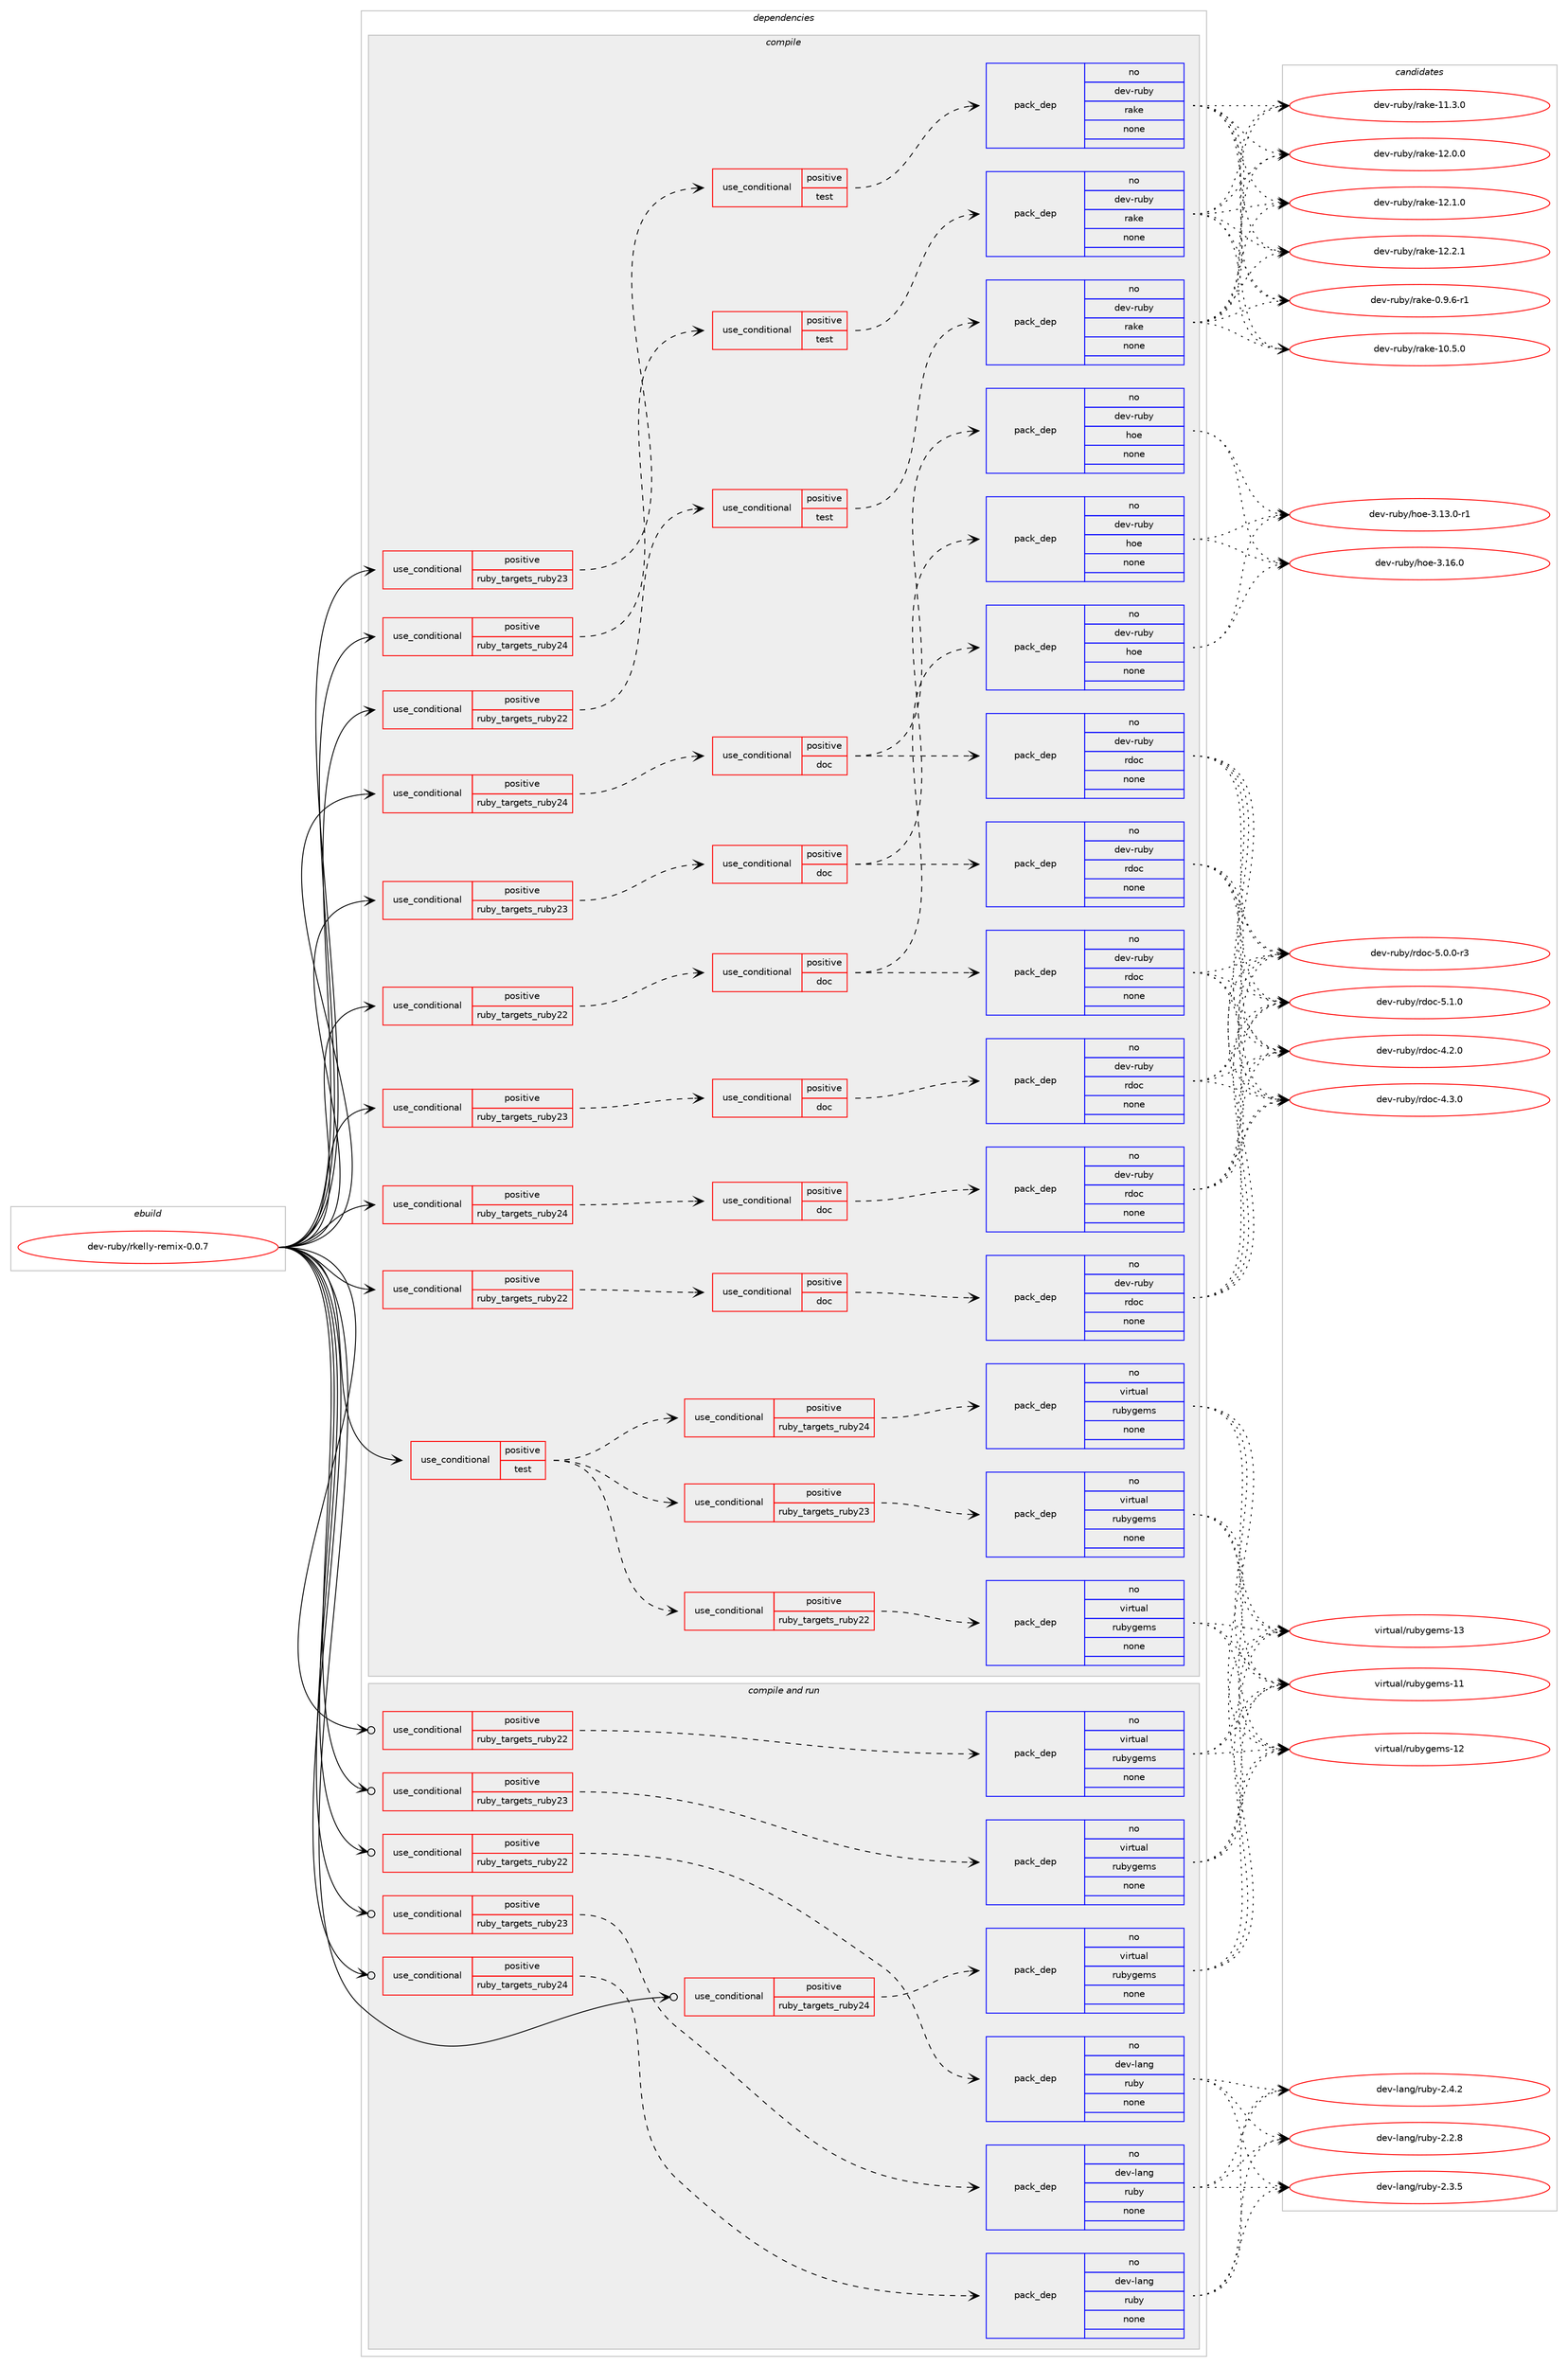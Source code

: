 digraph prolog {

# *************
# Graph options
# *************

newrank=true;
concentrate=true;
compound=true;
graph [rankdir=LR,fontname=Helvetica,fontsize=10,ranksep=1.5];#, ranksep=2.5, nodesep=0.2];
edge  [arrowhead=vee];
node  [fontname=Helvetica,fontsize=10];

# **********
# The ebuild
# **********

subgraph cluster_leftcol {
color=gray;
rank=same;
label=<<i>ebuild</i>>;
id [label="dev-ruby/rkelly-remix-0.0.7", color=red, width=4, href="../dev-ruby/rkelly-remix-0.0.7.svg"];
}

# ****************
# The dependencies
# ****************

subgraph cluster_midcol {
color=gray;
label=<<i>dependencies</i>>;
subgraph cluster_compile {
fillcolor="#eeeeee";
style=filled;
label=<<i>compile</i>>;
subgraph cond69051 {
dependency262459 [label=<<TABLE BORDER="0" CELLBORDER="1" CELLSPACING="0" CELLPADDING="4"><TR><TD ROWSPAN="3" CELLPADDING="10">use_conditional</TD></TR><TR><TD>positive</TD></TR><TR><TD>ruby_targets_ruby22</TD></TR></TABLE>>, shape=none, color=red];
subgraph cond69052 {
dependency262460 [label=<<TABLE BORDER="0" CELLBORDER="1" CELLSPACING="0" CELLPADDING="4"><TR><TD ROWSPAN="3" CELLPADDING="10">use_conditional</TD></TR><TR><TD>positive</TD></TR><TR><TD>doc</TD></TR></TABLE>>, shape=none, color=red];
subgraph pack189294 {
dependency262461 [label=<<TABLE BORDER="0" CELLBORDER="1" CELLSPACING="0" CELLPADDING="4" WIDTH="220"><TR><TD ROWSPAN="6" CELLPADDING="30">pack_dep</TD></TR><TR><TD WIDTH="110">no</TD></TR><TR><TD>dev-ruby</TD></TR><TR><TD>hoe</TD></TR><TR><TD>none</TD></TR><TR><TD></TD></TR></TABLE>>, shape=none, color=blue];
}
dependency262460:e -> dependency262461:w [weight=20,style="dashed",arrowhead="vee"];
subgraph pack189295 {
dependency262462 [label=<<TABLE BORDER="0" CELLBORDER="1" CELLSPACING="0" CELLPADDING="4" WIDTH="220"><TR><TD ROWSPAN="6" CELLPADDING="30">pack_dep</TD></TR><TR><TD WIDTH="110">no</TD></TR><TR><TD>dev-ruby</TD></TR><TR><TD>rdoc</TD></TR><TR><TD>none</TD></TR><TR><TD></TD></TR></TABLE>>, shape=none, color=blue];
}
dependency262460:e -> dependency262462:w [weight=20,style="dashed",arrowhead="vee"];
}
dependency262459:e -> dependency262460:w [weight=20,style="dashed",arrowhead="vee"];
}
id:e -> dependency262459:w [weight=20,style="solid",arrowhead="vee"];
subgraph cond69053 {
dependency262463 [label=<<TABLE BORDER="0" CELLBORDER="1" CELLSPACING="0" CELLPADDING="4"><TR><TD ROWSPAN="3" CELLPADDING="10">use_conditional</TD></TR><TR><TD>positive</TD></TR><TR><TD>ruby_targets_ruby22</TD></TR></TABLE>>, shape=none, color=red];
subgraph cond69054 {
dependency262464 [label=<<TABLE BORDER="0" CELLBORDER="1" CELLSPACING="0" CELLPADDING="4"><TR><TD ROWSPAN="3" CELLPADDING="10">use_conditional</TD></TR><TR><TD>positive</TD></TR><TR><TD>doc</TD></TR></TABLE>>, shape=none, color=red];
subgraph pack189296 {
dependency262465 [label=<<TABLE BORDER="0" CELLBORDER="1" CELLSPACING="0" CELLPADDING="4" WIDTH="220"><TR><TD ROWSPAN="6" CELLPADDING="30">pack_dep</TD></TR><TR><TD WIDTH="110">no</TD></TR><TR><TD>dev-ruby</TD></TR><TR><TD>rdoc</TD></TR><TR><TD>none</TD></TR><TR><TD></TD></TR></TABLE>>, shape=none, color=blue];
}
dependency262464:e -> dependency262465:w [weight=20,style="dashed",arrowhead="vee"];
}
dependency262463:e -> dependency262464:w [weight=20,style="dashed",arrowhead="vee"];
}
id:e -> dependency262463:w [weight=20,style="solid",arrowhead="vee"];
subgraph cond69055 {
dependency262466 [label=<<TABLE BORDER="0" CELLBORDER="1" CELLSPACING="0" CELLPADDING="4"><TR><TD ROWSPAN="3" CELLPADDING="10">use_conditional</TD></TR><TR><TD>positive</TD></TR><TR><TD>ruby_targets_ruby22</TD></TR></TABLE>>, shape=none, color=red];
subgraph cond69056 {
dependency262467 [label=<<TABLE BORDER="0" CELLBORDER="1" CELLSPACING="0" CELLPADDING="4"><TR><TD ROWSPAN="3" CELLPADDING="10">use_conditional</TD></TR><TR><TD>positive</TD></TR><TR><TD>test</TD></TR></TABLE>>, shape=none, color=red];
subgraph pack189297 {
dependency262468 [label=<<TABLE BORDER="0" CELLBORDER="1" CELLSPACING="0" CELLPADDING="4" WIDTH="220"><TR><TD ROWSPAN="6" CELLPADDING="30">pack_dep</TD></TR><TR><TD WIDTH="110">no</TD></TR><TR><TD>dev-ruby</TD></TR><TR><TD>rake</TD></TR><TR><TD>none</TD></TR><TR><TD></TD></TR></TABLE>>, shape=none, color=blue];
}
dependency262467:e -> dependency262468:w [weight=20,style="dashed",arrowhead="vee"];
}
dependency262466:e -> dependency262467:w [weight=20,style="dashed",arrowhead="vee"];
}
id:e -> dependency262466:w [weight=20,style="solid",arrowhead="vee"];
subgraph cond69057 {
dependency262469 [label=<<TABLE BORDER="0" CELLBORDER="1" CELLSPACING="0" CELLPADDING="4"><TR><TD ROWSPAN="3" CELLPADDING="10">use_conditional</TD></TR><TR><TD>positive</TD></TR><TR><TD>ruby_targets_ruby23</TD></TR></TABLE>>, shape=none, color=red];
subgraph cond69058 {
dependency262470 [label=<<TABLE BORDER="0" CELLBORDER="1" CELLSPACING="0" CELLPADDING="4"><TR><TD ROWSPAN="3" CELLPADDING="10">use_conditional</TD></TR><TR><TD>positive</TD></TR><TR><TD>doc</TD></TR></TABLE>>, shape=none, color=red];
subgraph pack189298 {
dependency262471 [label=<<TABLE BORDER="0" CELLBORDER="1" CELLSPACING="0" CELLPADDING="4" WIDTH="220"><TR><TD ROWSPAN="6" CELLPADDING="30">pack_dep</TD></TR><TR><TD WIDTH="110">no</TD></TR><TR><TD>dev-ruby</TD></TR><TR><TD>hoe</TD></TR><TR><TD>none</TD></TR><TR><TD></TD></TR></TABLE>>, shape=none, color=blue];
}
dependency262470:e -> dependency262471:w [weight=20,style="dashed",arrowhead="vee"];
subgraph pack189299 {
dependency262472 [label=<<TABLE BORDER="0" CELLBORDER="1" CELLSPACING="0" CELLPADDING="4" WIDTH="220"><TR><TD ROWSPAN="6" CELLPADDING="30">pack_dep</TD></TR><TR><TD WIDTH="110">no</TD></TR><TR><TD>dev-ruby</TD></TR><TR><TD>rdoc</TD></TR><TR><TD>none</TD></TR><TR><TD></TD></TR></TABLE>>, shape=none, color=blue];
}
dependency262470:e -> dependency262472:w [weight=20,style="dashed",arrowhead="vee"];
}
dependency262469:e -> dependency262470:w [weight=20,style="dashed",arrowhead="vee"];
}
id:e -> dependency262469:w [weight=20,style="solid",arrowhead="vee"];
subgraph cond69059 {
dependency262473 [label=<<TABLE BORDER="0" CELLBORDER="1" CELLSPACING="0" CELLPADDING="4"><TR><TD ROWSPAN="3" CELLPADDING="10">use_conditional</TD></TR><TR><TD>positive</TD></TR><TR><TD>ruby_targets_ruby23</TD></TR></TABLE>>, shape=none, color=red];
subgraph cond69060 {
dependency262474 [label=<<TABLE BORDER="0" CELLBORDER="1" CELLSPACING="0" CELLPADDING="4"><TR><TD ROWSPAN="3" CELLPADDING="10">use_conditional</TD></TR><TR><TD>positive</TD></TR><TR><TD>doc</TD></TR></TABLE>>, shape=none, color=red];
subgraph pack189300 {
dependency262475 [label=<<TABLE BORDER="0" CELLBORDER="1" CELLSPACING="0" CELLPADDING="4" WIDTH="220"><TR><TD ROWSPAN="6" CELLPADDING="30">pack_dep</TD></TR><TR><TD WIDTH="110">no</TD></TR><TR><TD>dev-ruby</TD></TR><TR><TD>rdoc</TD></TR><TR><TD>none</TD></TR><TR><TD></TD></TR></TABLE>>, shape=none, color=blue];
}
dependency262474:e -> dependency262475:w [weight=20,style="dashed",arrowhead="vee"];
}
dependency262473:e -> dependency262474:w [weight=20,style="dashed",arrowhead="vee"];
}
id:e -> dependency262473:w [weight=20,style="solid",arrowhead="vee"];
subgraph cond69061 {
dependency262476 [label=<<TABLE BORDER="0" CELLBORDER="1" CELLSPACING="0" CELLPADDING="4"><TR><TD ROWSPAN="3" CELLPADDING="10">use_conditional</TD></TR><TR><TD>positive</TD></TR><TR><TD>ruby_targets_ruby23</TD></TR></TABLE>>, shape=none, color=red];
subgraph cond69062 {
dependency262477 [label=<<TABLE BORDER="0" CELLBORDER="1" CELLSPACING="0" CELLPADDING="4"><TR><TD ROWSPAN="3" CELLPADDING="10">use_conditional</TD></TR><TR><TD>positive</TD></TR><TR><TD>test</TD></TR></TABLE>>, shape=none, color=red];
subgraph pack189301 {
dependency262478 [label=<<TABLE BORDER="0" CELLBORDER="1" CELLSPACING="0" CELLPADDING="4" WIDTH="220"><TR><TD ROWSPAN="6" CELLPADDING="30">pack_dep</TD></TR><TR><TD WIDTH="110">no</TD></TR><TR><TD>dev-ruby</TD></TR><TR><TD>rake</TD></TR><TR><TD>none</TD></TR><TR><TD></TD></TR></TABLE>>, shape=none, color=blue];
}
dependency262477:e -> dependency262478:w [weight=20,style="dashed",arrowhead="vee"];
}
dependency262476:e -> dependency262477:w [weight=20,style="dashed",arrowhead="vee"];
}
id:e -> dependency262476:w [weight=20,style="solid",arrowhead="vee"];
subgraph cond69063 {
dependency262479 [label=<<TABLE BORDER="0" CELLBORDER="1" CELLSPACING="0" CELLPADDING="4"><TR><TD ROWSPAN="3" CELLPADDING="10">use_conditional</TD></TR><TR><TD>positive</TD></TR><TR><TD>ruby_targets_ruby24</TD></TR></TABLE>>, shape=none, color=red];
subgraph cond69064 {
dependency262480 [label=<<TABLE BORDER="0" CELLBORDER="1" CELLSPACING="0" CELLPADDING="4"><TR><TD ROWSPAN="3" CELLPADDING="10">use_conditional</TD></TR><TR><TD>positive</TD></TR><TR><TD>doc</TD></TR></TABLE>>, shape=none, color=red];
subgraph pack189302 {
dependency262481 [label=<<TABLE BORDER="0" CELLBORDER="1" CELLSPACING="0" CELLPADDING="4" WIDTH="220"><TR><TD ROWSPAN="6" CELLPADDING="30">pack_dep</TD></TR><TR><TD WIDTH="110">no</TD></TR><TR><TD>dev-ruby</TD></TR><TR><TD>hoe</TD></TR><TR><TD>none</TD></TR><TR><TD></TD></TR></TABLE>>, shape=none, color=blue];
}
dependency262480:e -> dependency262481:w [weight=20,style="dashed",arrowhead="vee"];
subgraph pack189303 {
dependency262482 [label=<<TABLE BORDER="0" CELLBORDER="1" CELLSPACING="0" CELLPADDING="4" WIDTH="220"><TR><TD ROWSPAN="6" CELLPADDING="30">pack_dep</TD></TR><TR><TD WIDTH="110">no</TD></TR><TR><TD>dev-ruby</TD></TR><TR><TD>rdoc</TD></TR><TR><TD>none</TD></TR><TR><TD></TD></TR></TABLE>>, shape=none, color=blue];
}
dependency262480:e -> dependency262482:w [weight=20,style="dashed",arrowhead="vee"];
}
dependency262479:e -> dependency262480:w [weight=20,style="dashed",arrowhead="vee"];
}
id:e -> dependency262479:w [weight=20,style="solid",arrowhead="vee"];
subgraph cond69065 {
dependency262483 [label=<<TABLE BORDER="0" CELLBORDER="1" CELLSPACING="0" CELLPADDING="4"><TR><TD ROWSPAN="3" CELLPADDING="10">use_conditional</TD></TR><TR><TD>positive</TD></TR><TR><TD>ruby_targets_ruby24</TD></TR></TABLE>>, shape=none, color=red];
subgraph cond69066 {
dependency262484 [label=<<TABLE BORDER="0" CELLBORDER="1" CELLSPACING="0" CELLPADDING="4"><TR><TD ROWSPAN="3" CELLPADDING="10">use_conditional</TD></TR><TR><TD>positive</TD></TR><TR><TD>doc</TD></TR></TABLE>>, shape=none, color=red];
subgraph pack189304 {
dependency262485 [label=<<TABLE BORDER="0" CELLBORDER="1" CELLSPACING="0" CELLPADDING="4" WIDTH="220"><TR><TD ROWSPAN="6" CELLPADDING="30">pack_dep</TD></TR><TR><TD WIDTH="110">no</TD></TR><TR><TD>dev-ruby</TD></TR><TR><TD>rdoc</TD></TR><TR><TD>none</TD></TR><TR><TD></TD></TR></TABLE>>, shape=none, color=blue];
}
dependency262484:e -> dependency262485:w [weight=20,style="dashed",arrowhead="vee"];
}
dependency262483:e -> dependency262484:w [weight=20,style="dashed",arrowhead="vee"];
}
id:e -> dependency262483:w [weight=20,style="solid",arrowhead="vee"];
subgraph cond69067 {
dependency262486 [label=<<TABLE BORDER="0" CELLBORDER="1" CELLSPACING="0" CELLPADDING="4"><TR><TD ROWSPAN="3" CELLPADDING="10">use_conditional</TD></TR><TR><TD>positive</TD></TR><TR><TD>ruby_targets_ruby24</TD></TR></TABLE>>, shape=none, color=red];
subgraph cond69068 {
dependency262487 [label=<<TABLE BORDER="0" CELLBORDER="1" CELLSPACING="0" CELLPADDING="4"><TR><TD ROWSPAN="3" CELLPADDING="10">use_conditional</TD></TR><TR><TD>positive</TD></TR><TR><TD>test</TD></TR></TABLE>>, shape=none, color=red];
subgraph pack189305 {
dependency262488 [label=<<TABLE BORDER="0" CELLBORDER="1" CELLSPACING="0" CELLPADDING="4" WIDTH="220"><TR><TD ROWSPAN="6" CELLPADDING="30">pack_dep</TD></TR><TR><TD WIDTH="110">no</TD></TR><TR><TD>dev-ruby</TD></TR><TR><TD>rake</TD></TR><TR><TD>none</TD></TR><TR><TD></TD></TR></TABLE>>, shape=none, color=blue];
}
dependency262487:e -> dependency262488:w [weight=20,style="dashed",arrowhead="vee"];
}
dependency262486:e -> dependency262487:w [weight=20,style="dashed",arrowhead="vee"];
}
id:e -> dependency262486:w [weight=20,style="solid",arrowhead="vee"];
subgraph cond69069 {
dependency262489 [label=<<TABLE BORDER="0" CELLBORDER="1" CELLSPACING="0" CELLPADDING="4"><TR><TD ROWSPAN="3" CELLPADDING="10">use_conditional</TD></TR><TR><TD>positive</TD></TR><TR><TD>test</TD></TR></TABLE>>, shape=none, color=red];
subgraph cond69070 {
dependency262490 [label=<<TABLE BORDER="0" CELLBORDER="1" CELLSPACING="0" CELLPADDING="4"><TR><TD ROWSPAN="3" CELLPADDING="10">use_conditional</TD></TR><TR><TD>positive</TD></TR><TR><TD>ruby_targets_ruby22</TD></TR></TABLE>>, shape=none, color=red];
subgraph pack189306 {
dependency262491 [label=<<TABLE BORDER="0" CELLBORDER="1" CELLSPACING="0" CELLPADDING="4" WIDTH="220"><TR><TD ROWSPAN="6" CELLPADDING="30">pack_dep</TD></TR><TR><TD WIDTH="110">no</TD></TR><TR><TD>virtual</TD></TR><TR><TD>rubygems</TD></TR><TR><TD>none</TD></TR><TR><TD></TD></TR></TABLE>>, shape=none, color=blue];
}
dependency262490:e -> dependency262491:w [weight=20,style="dashed",arrowhead="vee"];
}
dependency262489:e -> dependency262490:w [weight=20,style="dashed",arrowhead="vee"];
subgraph cond69071 {
dependency262492 [label=<<TABLE BORDER="0" CELLBORDER="1" CELLSPACING="0" CELLPADDING="4"><TR><TD ROWSPAN="3" CELLPADDING="10">use_conditional</TD></TR><TR><TD>positive</TD></TR><TR><TD>ruby_targets_ruby23</TD></TR></TABLE>>, shape=none, color=red];
subgraph pack189307 {
dependency262493 [label=<<TABLE BORDER="0" CELLBORDER="1" CELLSPACING="0" CELLPADDING="4" WIDTH="220"><TR><TD ROWSPAN="6" CELLPADDING="30">pack_dep</TD></TR><TR><TD WIDTH="110">no</TD></TR><TR><TD>virtual</TD></TR><TR><TD>rubygems</TD></TR><TR><TD>none</TD></TR><TR><TD></TD></TR></TABLE>>, shape=none, color=blue];
}
dependency262492:e -> dependency262493:w [weight=20,style="dashed",arrowhead="vee"];
}
dependency262489:e -> dependency262492:w [weight=20,style="dashed",arrowhead="vee"];
subgraph cond69072 {
dependency262494 [label=<<TABLE BORDER="0" CELLBORDER="1" CELLSPACING="0" CELLPADDING="4"><TR><TD ROWSPAN="3" CELLPADDING="10">use_conditional</TD></TR><TR><TD>positive</TD></TR><TR><TD>ruby_targets_ruby24</TD></TR></TABLE>>, shape=none, color=red];
subgraph pack189308 {
dependency262495 [label=<<TABLE BORDER="0" CELLBORDER="1" CELLSPACING="0" CELLPADDING="4" WIDTH="220"><TR><TD ROWSPAN="6" CELLPADDING="30">pack_dep</TD></TR><TR><TD WIDTH="110">no</TD></TR><TR><TD>virtual</TD></TR><TR><TD>rubygems</TD></TR><TR><TD>none</TD></TR><TR><TD></TD></TR></TABLE>>, shape=none, color=blue];
}
dependency262494:e -> dependency262495:w [weight=20,style="dashed",arrowhead="vee"];
}
dependency262489:e -> dependency262494:w [weight=20,style="dashed",arrowhead="vee"];
}
id:e -> dependency262489:w [weight=20,style="solid",arrowhead="vee"];
}
subgraph cluster_compileandrun {
fillcolor="#eeeeee";
style=filled;
label=<<i>compile and run</i>>;
subgraph cond69073 {
dependency262496 [label=<<TABLE BORDER="0" CELLBORDER="1" CELLSPACING="0" CELLPADDING="4"><TR><TD ROWSPAN="3" CELLPADDING="10">use_conditional</TD></TR><TR><TD>positive</TD></TR><TR><TD>ruby_targets_ruby22</TD></TR></TABLE>>, shape=none, color=red];
subgraph pack189309 {
dependency262497 [label=<<TABLE BORDER="0" CELLBORDER="1" CELLSPACING="0" CELLPADDING="4" WIDTH="220"><TR><TD ROWSPAN="6" CELLPADDING="30">pack_dep</TD></TR><TR><TD WIDTH="110">no</TD></TR><TR><TD>dev-lang</TD></TR><TR><TD>ruby</TD></TR><TR><TD>none</TD></TR><TR><TD></TD></TR></TABLE>>, shape=none, color=blue];
}
dependency262496:e -> dependency262497:w [weight=20,style="dashed",arrowhead="vee"];
}
id:e -> dependency262496:w [weight=20,style="solid",arrowhead="odotvee"];
subgraph cond69074 {
dependency262498 [label=<<TABLE BORDER="0" CELLBORDER="1" CELLSPACING="0" CELLPADDING="4"><TR><TD ROWSPAN="3" CELLPADDING="10">use_conditional</TD></TR><TR><TD>positive</TD></TR><TR><TD>ruby_targets_ruby22</TD></TR></TABLE>>, shape=none, color=red];
subgraph pack189310 {
dependency262499 [label=<<TABLE BORDER="0" CELLBORDER="1" CELLSPACING="0" CELLPADDING="4" WIDTH="220"><TR><TD ROWSPAN="6" CELLPADDING="30">pack_dep</TD></TR><TR><TD WIDTH="110">no</TD></TR><TR><TD>virtual</TD></TR><TR><TD>rubygems</TD></TR><TR><TD>none</TD></TR><TR><TD></TD></TR></TABLE>>, shape=none, color=blue];
}
dependency262498:e -> dependency262499:w [weight=20,style="dashed",arrowhead="vee"];
}
id:e -> dependency262498:w [weight=20,style="solid",arrowhead="odotvee"];
subgraph cond69075 {
dependency262500 [label=<<TABLE BORDER="0" CELLBORDER="1" CELLSPACING="0" CELLPADDING="4"><TR><TD ROWSPAN="3" CELLPADDING="10">use_conditional</TD></TR><TR><TD>positive</TD></TR><TR><TD>ruby_targets_ruby23</TD></TR></TABLE>>, shape=none, color=red];
subgraph pack189311 {
dependency262501 [label=<<TABLE BORDER="0" CELLBORDER="1" CELLSPACING="0" CELLPADDING="4" WIDTH="220"><TR><TD ROWSPAN="6" CELLPADDING="30">pack_dep</TD></TR><TR><TD WIDTH="110">no</TD></TR><TR><TD>dev-lang</TD></TR><TR><TD>ruby</TD></TR><TR><TD>none</TD></TR><TR><TD></TD></TR></TABLE>>, shape=none, color=blue];
}
dependency262500:e -> dependency262501:w [weight=20,style="dashed",arrowhead="vee"];
}
id:e -> dependency262500:w [weight=20,style="solid",arrowhead="odotvee"];
subgraph cond69076 {
dependency262502 [label=<<TABLE BORDER="0" CELLBORDER="1" CELLSPACING="0" CELLPADDING="4"><TR><TD ROWSPAN="3" CELLPADDING="10">use_conditional</TD></TR><TR><TD>positive</TD></TR><TR><TD>ruby_targets_ruby23</TD></TR></TABLE>>, shape=none, color=red];
subgraph pack189312 {
dependency262503 [label=<<TABLE BORDER="0" CELLBORDER="1" CELLSPACING="0" CELLPADDING="4" WIDTH="220"><TR><TD ROWSPAN="6" CELLPADDING="30">pack_dep</TD></TR><TR><TD WIDTH="110">no</TD></TR><TR><TD>virtual</TD></TR><TR><TD>rubygems</TD></TR><TR><TD>none</TD></TR><TR><TD></TD></TR></TABLE>>, shape=none, color=blue];
}
dependency262502:e -> dependency262503:w [weight=20,style="dashed",arrowhead="vee"];
}
id:e -> dependency262502:w [weight=20,style="solid",arrowhead="odotvee"];
subgraph cond69077 {
dependency262504 [label=<<TABLE BORDER="0" CELLBORDER="1" CELLSPACING="0" CELLPADDING="4"><TR><TD ROWSPAN="3" CELLPADDING="10">use_conditional</TD></TR><TR><TD>positive</TD></TR><TR><TD>ruby_targets_ruby24</TD></TR></TABLE>>, shape=none, color=red];
subgraph pack189313 {
dependency262505 [label=<<TABLE BORDER="0" CELLBORDER="1" CELLSPACING="0" CELLPADDING="4" WIDTH="220"><TR><TD ROWSPAN="6" CELLPADDING="30">pack_dep</TD></TR><TR><TD WIDTH="110">no</TD></TR><TR><TD>dev-lang</TD></TR><TR><TD>ruby</TD></TR><TR><TD>none</TD></TR><TR><TD></TD></TR></TABLE>>, shape=none, color=blue];
}
dependency262504:e -> dependency262505:w [weight=20,style="dashed",arrowhead="vee"];
}
id:e -> dependency262504:w [weight=20,style="solid",arrowhead="odotvee"];
subgraph cond69078 {
dependency262506 [label=<<TABLE BORDER="0" CELLBORDER="1" CELLSPACING="0" CELLPADDING="4"><TR><TD ROWSPAN="3" CELLPADDING="10">use_conditional</TD></TR><TR><TD>positive</TD></TR><TR><TD>ruby_targets_ruby24</TD></TR></TABLE>>, shape=none, color=red];
subgraph pack189314 {
dependency262507 [label=<<TABLE BORDER="0" CELLBORDER="1" CELLSPACING="0" CELLPADDING="4" WIDTH="220"><TR><TD ROWSPAN="6" CELLPADDING="30">pack_dep</TD></TR><TR><TD WIDTH="110">no</TD></TR><TR><TD>virtual</TD></TR><TR><TD>rubygems</TD></TR><TR><TD>none</TD></TR><TR><TD></TD></TR></TABLE>>, shape=none, color=blue];
}
dependency262506:e -> dependency262507:w [weight=20,style="dashed",arrowhead="vee"];
}
id:e -> dependency262506:w [weight=20,style="solid",arrowhead="odotvee"];
}
subgraph cluster_run {
fillcolor="#eeeeee";
style=filled;
label=<<i>run</i>>;
}
}

# **************
# The candidates
# **************

subgraph cluster_choices {
rank=same;
color=gray;
label=<<i>candidates</i>>;

subgraph choice189294 {
color=black;
nodesep=1;
choice100101118451141179812147104111101455146495146484511449 [label="dev-ruby/hoe-3.13.0-r1", color=red, width=4,href="../dev-ruby/hoe-3.13.0-r1.svg"];
choice10010111845114117981214710411110145514649544648 [label="dev-ruby/hoe-3.16.0", color=red, width=4,href="../dev-ruby/hoe-3.16.0.svg"];
dependency262461:e -> choice100101118451141179812147104111101455146495146484511449:w [style=dotted,weight="100"];
dependency262461:e -> choice10010111845114117981214710411110145514649544648:w [style=dotted,weight="100"];
}
subgraph choice189295 {
color=black;
nodesep=1;
choice10010111845114117981214711410011199455246504648 [label="dev-ruby/rdoc-4.2.0", color=red, width=4,href="../dev-ruby/rdoc-4.2.0.svg"];
choice10010111845114117981214711410011199455246514648 [label="dev-ruby/rdoc-4.3.0", color=red, width=4,href="../dev-ruby/rdoc-4.3.0.svg"];
choice100101118451141179812147114100111994553464846484511451 [label="dev-ruby/rdoc-5.0.0-r3", color=red, width=4,href="../dev-ruby/rdoc-5.0.0-r3.svg"];
choice10010111845114117981214711410011199455346494648 [label="dev-ruby/rdoc-5.1.0", color=red, width=4,href="../dev-ruby/rdoc-5.1.0.svg"];
dependency262462:e -> choice10010111845114117981214711410011199455246504648:w [style=dotted,weight="100"];
dependency262462:e -> choice10010111845114117981214711410011199455246514648:w [style=dotted,weight="100"];
dependency262462:e -> choice100101118451141179812147114100111994553464846484511451:w [style=dotted,weight="100"];
dependency262462:e -> choice10010111845114117981214711410011199455346494648:w [style=dotted,weight="100"];
}
subgraph choice189296 {
color=black;
nodesep=1;
choice10010111845114117981214711410011199455246504648 [label="dev-ruby/rdoc-4.2.0", color=red, width=4,href="../dev-ruby/rdoc-4.2.0.svg"];
choice10010111845114117981214711410011199455246514648 [label="dev-ruby/rdoc-4.3.0", color=red, width=4,href="../dev-ruby/rdoc-4.3.0.svg"];
choice100101118451141179812147114100111994553464846484511451 [label="dev-ruby/rdoc-5.0.0-r3", color=red, width=4,href="../dev-ruby/rdoc-5.0.0-r3.svg"];
choice10010111845114117981214711410011199455346494648 [label="dev-ruby/rdoc-5.1.0", color=red, width=4,href="../dev-ruby/rdoc-5.1.0.svg"];
dependency262465:e -> choice10010111845114117981214711410011199455246504648:w [style=dotted,weight="100"];
dependency262465:e -> choice10010111845114117981214711410011199455246514648:w [style=dotted,weight="100"];
dependency262465:e -> choice100101118451141179812147114100111994553464846484511451:w [style=dotted,weight="100"];
dependency262465:e -> choice10010111845114117981214711410011199455346494648:w [style=dotted,weight="100"];
}
subgraph choice189297 {
color=black;
nodesep=1;
choice100101118451141179812147114971071014548465746544511449 [label="dev-ruby/rake-0.9.6-r1", color=red, width=4,href="../dev-ruby/rake-0.9.6-r1.svg"];
choice1001011184511411798121471149710710145494846534648 [label="dev-ruby/rake-10.5.0", color=red, width=4,href="../dev-ruby/rake-10.5.0.svg"];
choice1001011184511411798121471149710710145494946514648 [label="dev-ruby/rake-11.3.0", color=red, width=4,href="../dev-ruby/rake-11.3.0.svg"];
choice1001011184511411798121471149710710145495046484648 [label="dev-ruby/rake-12.0.0", color=red, width=4,href="../dev-ruby/rake-12.0.0.svg"];
choice1001011184511411798121471149710710145495046494648 [label="dev-ruby/rake-12.1.0", color=red, width=4,href="../dev-ruby/rake-12.1.0.svg"];
choice1001011184511411798121471149710710145495046504649 [label="dev-ruby/rake-12.2.1", color=red, width=4,href="../dev-ruby/rake-12.2.1.svg"];
dependency262468:e -> choice100101118451141179812147114971071014548465746544511449:w [style=dotted,weight="100"];
dependency262468:e -> choice1001011184511411798121471149710710145494846534648:w [style=dotted,weight="100"];
dependency262468:e -> choice1001011184511411798121471149710710145494946514648:w [style=dotted,weight="100"];
dependency262468:e -> choice1001011184511411798121471149710710145495046484648:w [style=dotted,weight="100"];
dependency262468:e -> choice1001011184511411798121471149710710145495046494648:w [style=dotted,weight="100"];
dependency262468:e -> choice1001011184511411798121471149710710145495046504649:w [style=dotted,weight="100"];
}
subgraph choice189298 {
color=black;
nodesep=1;
choice100101118451141179812147104111101455146495146484511449 [label="dev-ruby/hoe-3.13.0-r1", color=red, width=4,href="../dev-ruby/hoe-3.13.0-r1.svg"];
choice10010111845114117981214710411110145514649544648 [label="dev-ruby/hoe-3.16.0", color=red, width=4,href="../dev-ruby/hoe-3.16.0.svg"];
dependency262471:e -> choice100101118451141179812147104111101455146495146484511449:w [style=dotted,weight="100"];
dependency262471:e -> choice10010111845114117981214710411110145514649544648:w [style=dotted,weight="100"];
}
subgraph choice189299 {
color=black;
nodesep=1;
choice10010111845114117981214711410011199455246504648 [label="dev-ruby/rdoc-4.2.0", color=red, width=4,href="../dev-ruby/rdoc-4.2.0.svg"];
choice10010111845114117981214711410011199455246514648 [label="dev-ruby/rdoc-4.3.0", color=red, width=4,href="../dev-ruby/rdoc-4.3.0.svg"];
choice100101118451141179812147114100111994553464846484511451 [label="dev-ruby/rdoc-5.0.0-r3", color=red, width=4,href="../dev-ruby/rdoc-5.0.0-r3.svg"];
choice10010111845114117981214711410011199455346494648 [label="dev-ruby/rdoc-5.1.0", color=red, width=4,href="../dev-ruby/rdoc-5.1.0.svg"];
dependency262472:e -> choice10010111845114117981214711410011199455246504648:w [style=dotted,weight="100"];
dependency262472:e -> choice10010111845114117981214711410011199455246514648:w [style=dotted,weight="100"];
dependency262472:e -> choice100101118451141179812147114100111994553464846484511451:w [style=dotted,weight="100"];
dependency262472:e -> choice10010111845114117981214711410011199455346494648:w [style=dotted,weight="100"];
}
subgraph choice189300 {
color=black;
nodesep=1;
choice10010111845114117981214711410011199455246504648 [label="dev-ruby/rdoc-4.2.0", color=red, width=4,href="../dev-ruby/rdoc-4.2.0.svg"];
choice10010111845114117981214711410011199455246514648 [label="dev-ruby/rdoc-4.3.0", color=red, width=4,href="../dev-ruby/rdoc-4.3.0.svg"];
choice100101118451141179812147114100111994553464846484511451 [label="dev-ruby/rdoc-5.0.0-r3", color=red, width=4,href="../dev-ruby/rdoc-5.0.0-r3.svg"];
choice10010111845114117981214711410011199455346494648 [label="dev-ruby/rdoc-5.1.0", color=red, width=4,href="../dev-ruby/rdoc-5.1.0.svg"];
dependency262475:e -> choice10010111845114117981214711410011199455246504648:w [style=dotted,weight="100"];
dependency262475:e -> choice10010111845114117981214711410011199455246514648:w [style=dotted,weight="100"];
dependency262475:e -> choice100101118451141179812147114100111994553464846484511451:w [style=dotted,weight="100"];
dependency262475:e -> choice10010111845114117981214711410011199455346494648:w [style=dotted,weight="100"];
}
subgraph choice189301 {
color=black;
nodesep=1;
choice100101118451141179812147114971071014548465746544511449 [label="dev-ruby/rake-0.9.6-r1", color=red, width=4,href="../dev-ruby/rake-0.9.6-r1.svg"];
choice1001011184511411798121471149710710145494846534648 [label="dev-ruby/rake-10.5.0", color=red, width=4,href="../dev-ruby/rake-10.5.0.svg"];
choice1001011184511411798121471149710710145494946514648 [label="dev-ruby/rake-11.3.0", color=red, width=4,href="../dev-ruby/rake-11.3.0.svg"];
choice1001011184511411798121471149710710145495046484648 [label="dev-ruby/rake-12.0.0", color=red, width=4,href="../dev-ruby/rake-12.0.0.svg"];
choice1001011184511411798121471149710710145495046494648 [label="dev-ruby/rake-12.1.0", color=red, width=4,href="../dev-ruby/rake-12.1.0.svg"];
choice1001011184511411798121471149710710145495046504649 [label="dev-ruby/rake-12.2.1", color=red, width=4,href="../dev-ruby/rake-12.2.1.svg"];
dependency262478:e -> choice100101118451141179812147114971071014548465746544511449:w [style=dotted,weight="100"];
dependency262478:e -> choice1001011184511411798121471149710710145494846534648:w [style=dotted,weight="100"];
dependency262478:e -> choice1001011184511411798121471149710710145494946514648:w [style=dotted,weight="100"];
dependency262478:e -> choice1001011184511411798121471149710710145495046484648:w [style=dotted,weight="100"];
dependency262478:e -> choice1001011184511411798121471149710710145495046494648:w [style=dotted,weight="100"];
dependency262478:e -> choice1001011184511411798121471149710710145495046504649:w [style=dotted,weight="100"];
}
subgraph choice189302 {
color=black;
nodesep=1;
choice100101118451141179812147104111101455146495146484511449 [label="dev-ruby/hoe-3.13.0-r1", color=red, width=4,href="../dev-ruby/hoe-3.13.0-r1.svg"];
choice10010111845114117981214710411110145514649544648 [label="dev-ruby/hoe-3.16.0", color=red, width=4,href="../dev-ruby/hoe-3.16.0.svg"];
dependency262481:e -> choice100101118451141179812147104111101455146495146484511449:w [style=dotted,weight="100"];
dependency262481:e -> choice10010111845114117981214710411110145514649544648:w [style=dotted,weight="100"];
}
subgraph choice189303 {
color=black;
nodesep=1;
choice10010111845114117981214711410011199455246504648 [label="dev-ruby/rdoc-4.2.0", color=red, width=4,href="../dev-ruby/rdoc-4.2.0.svg"];
choice10010111845114117981214711410011199455246514648 [label="dev-ruby/rdoc-4.3.0", color=red, width=4,href="../dev-ruby/rdoc-4.3.0.svg"];
choice100101118451141179812147114100111994553464846484511451 [label="dev-ruby/rdoc-5.0.0-r3", color=red, width=4,href="../dev-ruby/rdoc-5.0.0-r3.svg"];
choice10010111845114117981214711410011199455346494648 [label="dev-ruby/rdoc-5.1.0", color=red, width=4,href="../dev-ruby/rdoc-5.1.0.svg"];
dependency262482:e -> choice10010111845114117981214711410011199455246504648:w [style=dotted,weight="100"];
dependency262482:e -> choice10010111845114117981214711410011199455246514648:w [style=dotted,weight="100"];
dependency262482:e -> choice100101118451141179812147114100111994553464846484511451:w [style=dotted,weight="100"];
dependency262482:e -> choice10010111845114117981214711410011199455346494648:w [style=dotted,weight="100"];
}
subgraph choice189304 {
color=black;
nodesep=1;
choice10010111845114117981214711410011199455246504648 [label="dev-ruby/rdoc-4.2.0", color=red, width=4,href="../dev-ruby/rdoc-4.2.0.svg"];
choice10010111845114117981214711410011199455246514648 [label="dev-ruby/rdoc-4.3.0", color=red, width=4,href="../dev-ruby/rdoc-4.3.0.svg"];
choice100101118451141179812147114100111994553464846484511451 [label="dev-ruby/rdoc-5.0.0-r3", color=red, width=4,href="../dev-ruby/rdoc-5.0.0-r3.svg"];
choice10010111845114117981214711410011199455346494648 [label="dev-ruby/rdoc-5.1.0", color=red, width=4,href="../dev-ruby/rdoc-5.1.0.svg"];
dependency262485:e -> choice10010111845114117981214711410011199455246504648:w [style=dotted,weight="100"];
dependency262485:e -> choice10010111845114117981214711410011199455246514648:w [style=dotted,weight="100"];
dependency262485:e -> choice100101118451141179812147114100111994553464846484511451:w [style=dotted,weight="100"];
dependency262485:e -> choice10010111845114117981214711410011199455346494648:w [style=dotted,weight="100"];
}
subgraph choice189305 {
color=black;
nodesep=1;
choice100101118451141179812147114971071014548465746544511449 [label="dev-ruby/rake-0.9.6-r1", color=red, width=4,href="../dev-ruby/rake-0.9.6-r1.svg"];
choice1001011184511411798121471149710710145494846534648 [label="dev-ruby/rake-10.5.0", color=red, width=4,href="../dev-ruby/rake-10.5.0.svg"];
choice1001011184511411798121471149710710145494946514648 [label="dev-ruby/rake-11.3.0", color=red, width=4,href="../dev-ruby/rake-11.3.0.svg"];
choice1001011184511411798121471149710710145495046484648 [label="dev-ruby/rake-12.0.0", color=red, width=4,href="../dev-ruby/rake-12.0.0.svg"];
choice1001011184511411798121471149710710145495046494648 [label="dev-ruby/rake-12.1.0", color=red, width=4,href="../dev-ruby/rake-12.1.0.svg"];
choice1001011184511411798121471149710710145495046504649 [label="dev-ruby/rake-12.2.1", color=red, width=4,href="../dev-ruby/rake-12.2.1.svg"];
dependency262488:e -> choice100101118451141179812147114971071014548465746544511449:w [style=dotted,weight="100"];
dependency262488:e -> choice1001011184511411798121471149710710145494846534648:w [style=dotted,weight="100"];
dependency262488:e -> choice1001011184511411798121471149710710145494946514648:w [style=dotted,weight="100"];
dependency262488:e -> choice1001011184511411798121471149710710145495046484648:w [style=dotted,weight="100"];
dependency262488:e -> choice1001011184511411798121471149710710145495046494648:w [style=dotted,weight="100"];
dependency262488:e -> choice1001011184511411798121471149710710145495046504649:w [style=dotted,weight="100"];
}
subgraph choice189306 {
color=black;
nodesep=1;
choice118105114116117971084711411798121103101109115454949 [label="virtual/rubygems-11", color=red, width=4,href="../virtual/rubygems-11.svg"];
choice118105114116117971084711411798121103101109115454950 [label="virtual/rubygems-12", color=red, width=4,href="../virtual/rubygems-12.svg"];
choice118105114116117971084711411798121103101109115454951 [label="virtual/rubygems-13", color=red, width=4,href="../virtual/rubygems-13.svg"];
dependency262491:e -> choice118105114116117971084711411798121103101109115454949:w [style=dotted,weight="100"];
dependency262491:e -> choice118105114116117971084711411798121103101109115454950:w [style=dotted,weight="100"];
dependency262491:e -> choice118105114116117971084711411798121103101109115454951:w [style=dotted,weight="100"];
}
subgraph choice189307 {
color=black;
nodesep=1;
choice118105114116117971084711411798121103101109115454949 [label="virtual/rubygems-11", color=red, width=4,href="../virtual/rubygems-11.svg"];
choice118105114116117971084711411798121103101109115454950 [label="virtual/rubygems-12", color=red, width=4,href="../virtual/rubygems-12.svg"];
choice118105114116117971084711411798121103101109115454951 [label="virtual/rubygems-13", color=red, width=4,href="../virtual/rubygems-13.svg"];
dependency262493:e -> choice118105114116117971084711411798121103101109115454949:w [style=dotted,weight="100"];
dependency262493:e -> choice118105114116117971084711411798121103101109115454950:w [style=dotted,weight="100"];
dependency262493:e -> choice118105114116117971084711411798121103101109115454951:w [style=dotted,weight="100"];
}
subgraph choice189308 {
color=black;
nodesep=1;
choice118105114116117971084711411798121103101109115454949 [label="virtual/rubygems-11", color=red, width=4,href="../virtual/rubygems-11.svg"];
choice118105114116117971084711411798121103101109115454950 [label="virtual/rubygems-12", color=red, width=4,href="../virtual/rubygems-12.svg"];
choice118105114116117971084711411798121103101109115454951 [label="virtual/rubygems-13", color=red, width=4,href="../virtual/rubygems-13.svg"];
dependency262495:e -> choice118105114116117971084711411798121103101109115454949:w [style=dotted,weight="100"];
dependency262495:e -> choice118105114116117971084711411798121103101109115454950:w [style=dotted,weight="100"];
dependency262495:e -> choice118105114116117971084711411798121103101109115454951:w [style=dotted,weight="100"];
}
subgraph choice189309 {
color=black;
nodesep=1;
choice10010111845108971101034711411798121455046504656 [label="dev-lang/ruby-2.2.8", color=red, width=4,href="../dev-lang/ruby-2.2.8.svg"];
choice10010111845108971101034711411798121455046514653 [label="dev-lang/ruby-2.3.5", color=red, width=4,href="../dev-lang/ruby-2.3.5.svg"];
choice10010111845108971101034711411798121455046524650 [label="dev-lang/ruby-2.4.2", color=red, width=4,href="../dev-lang/ruby-2.4.2.svg"];
dependency262497:e -> choice10010111845108971101034711411798121455046504656:w [style=dotted,weight="100"];
dependency262497:e -> choice10010111845108971101034711411798121455046514653:w [style=dotted,weight="100"];
dependency262497:e -> choice10010111845108971101034711411798121455046524650:w [style=dotted,weight="100"];
}
subgraph choice189310 {
color=black;
nodesep=1;
choice118105114116117971084711411798121103101109115454949 [label="virtual/rubygems-11", color=red, width=4,href="../virtual/rubygems-11.svg"];
choice118105114116117971084711411798121103101109115454950 [label="virtual/rubygems-12", color=red, width=4,href="../virtual/rubygems-12.svg"];
choice118105114116117971084711411798121103101109115454951 [label="virtual/rubygems-13", color=red, width=4,href="../virtual/rubygems-13.svg"];
dependency262499:e -> choice118105114116117971084711411798121103101109115454949:w [style=dotted,weight="100"];
dependency262499:e -> choice118105114116117971084711411798121103101109115454950:w [style=dotted,weight="100"];
dependency262499:e -> choice118105114116117971084711411798121103101109115454951:w [style=dotted,weight="100"];
}
subgraph choice189311 {
color=black;
nodesep=1;
choice10010111845108971101034711411798121455046504656 [label="dev-lang/ruby-2.2.8", color=red, width=4,href="../dev-lang/ruby-2.2.8.svg"];
choice10010111845108971101034711411798121455046514653 [label="dev-lang/ruby-2.3.5", color=red, width=4,href="../dev-lang/ruby-2.3.5.svg"];
choice10010111845108971101034711411798121455046524650 [label="dev-lang/ruby-2.4.2", color=red, width=4,href="../dev-lang/ruby-2.4.2.svg"];
dependency262501:e -> choice10010111845108971101034711411798121455046504656:w [style=dotted,weight="100"];
dependency262501:e -> choice10010111845108971101034711411798121455046514653:w [style=dotted,weight="100"];
dependency262501:e -> choice10010111845108971101034711411798121455046524650:w [style=dotted,weight="100"];
}
subgraph choice189312 {
color=black;
nodesep=1;
choice118105114116117971084711411798121103101109115454949 [label="virtual/rubygems-11", color=red, width=4,href="../virtual/rubygems-11.svg"];
choice118105114116117971084711411798121103101109115454950 [label="virtual/rubygems-12", color=red, width=4,href="../virtual/rubygems-12.svg"];
choice118105114116117971084711411798121103101109115454951 [label="virtual/rubygems-13", color=red, width=4,href="../virtual/rubygems-13.svg"];
dependency262503:e -> choice118105114116117971084711411798121103101109115454949:w [style=dotted,weight="100"];
dependency262503:e -> choice118105114116117971084711411798121103101109115454950:w [style=dotted,weight="100"];
dependency262503:e -> choice118105114116117971084711411798121103101109115454951:w [style=dotted,weight="100"];
}
subgraph choice189313 {
color=black;
nodesep=1;
choice10010111845108971101034711411798121455046504656 [label="dev-lang/ruby-2.2.8", color=red, width=4,href="../dev-lang/ruby-2.2.8.svg"];
choice10010111845108971101034711411798121455046514653 [label="dev-lang/ruby-2.3.5", color=red, width=4,href="../dev-lang/ruby-2.3.5.svg"];
choice10010111845108971101034711411798121455046524650 [label="dev-lang/ruby-2.4.2", color=red, width=4,href="../dev-lang/ruby-2.4.2.svg"];
dependency262505:e -> choice10010111845108971101034711411798121455046504656:w [style=dotted,weight="100"];
dependency262505:e -> choice10010111845108971101034711411798121455046514653:w [style=dotted,weight="100"];
dependency262505:e -> choice10010111845108971101034711411798121455046524650:w [style=dotted,weight="100"];
}
subgraph choice189314 {
color=black;
nodesep=1;
choice118105114116117971084711411798121103101109115454949 [label="virtual/rubygems-11", color=red, width=4,href="../virtual/rubygems-11.svg"];
choice118105114116117971084711411798121103101109115454950 [label="virtual/rubygems-12", color=red, width=4,href="../virtual/rubygems-12.svg"];
choice118105114116117971084711411798121103101109115454951 [label="virtual/rubygems-13", color=red, width=4,href="../virtual/rubygems-13.svg"];
dependency262507:e -> choice118105114116117971084711411798121103101109115454949:w [style=dotted,weight="100"];
dependency262507:e -> choice118105114116117971084711411798121103101109115454950:w [style=dotted,weight="100"];
dependency262507:e -> choice118105114116117971084711411798121103101109115454951:w [style=dotted,weight="100"];
}
}

}

